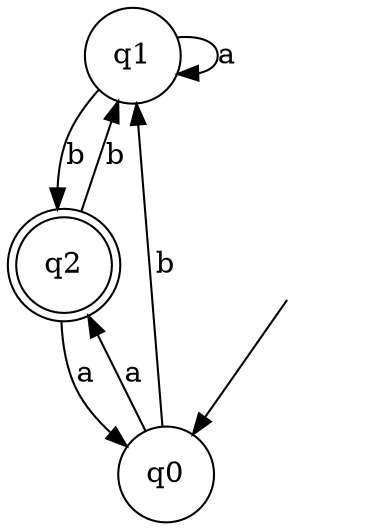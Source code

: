 digraph Automaton {

q1 [shape = circle];

q2 [shape = doublecircle];

_nil [style = invis];

q0 [shape = circle];

q2 -> q0 [label = "a"];

_nil -> q0;

q1 -> q1 [label = "a"];

q1 -> q2 [label = "b"];

q0 -> q2 [label = "a"];

q2 -> q1 [label = "b"];

q0 -> q1 [label = "b"];

}
